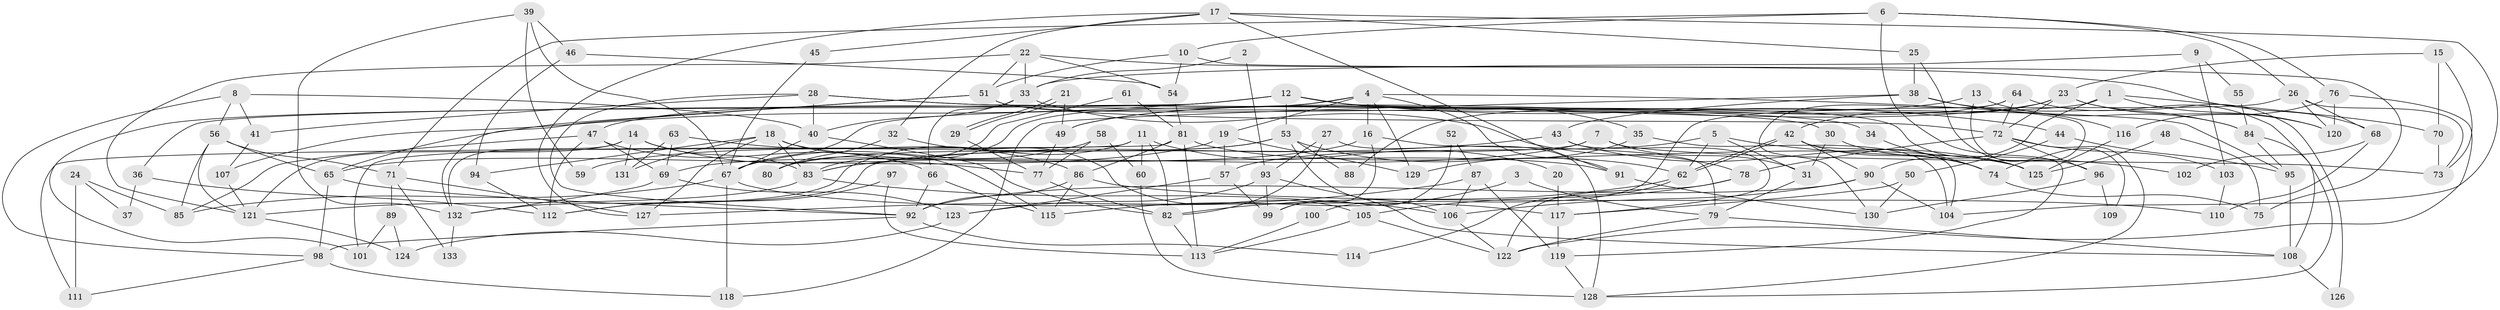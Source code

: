 // Generated by graph-tools (version 1.1) at 2025/02/03/09/25 03:02:02]
// undirected, 133 vertices, 266 edges
graph export_dot {
graph [start="1"]
  node [color=gray90,style=filled];
  1;
  2;
  3;
  4;
  5;
  6;
  7;
  8;
  9;
  10;
  11;
  12;
  13;
  14;
  15;
  16;
  17;
  18;
  19;
  20;
  21;
  22;
  23;
  24;
  25;
  26;
  27;
  28;
  29;
  30;
  31;
  32;
  33;
  34;
  35;
  36;
  37;
  38;
  39;
  40;
  41;
  42;
  43;
  44;
  45;
  46;
  47;
  48;
  49;
  50;
  51;
  52;
  53;
  54;
  55;
  56;
  57;
  58;
  59;
  60;
  61;
  62;
  63;
  64;
  65;
  66;
  67;
  68;
  69;
  70;
  71;
  72;
  73;
  74;
  75;
  76;
  77;
  78;
  79;
  80;
  81;
  82;
  83;
  84;
  85;
  86;
  87;
  88;
  89;
  90;
  91;
  92;
  93;
  94;
  95;
  96;
  97;
  98;
  99;
  100;
  101;
  102;
  103;
  104;
  105;
  106;
  107;
  108;
  109;
  110;
  111;
  112;
  113;
  114;
  115;
  116;
  117;
  118;
  119;
  120;
  121;
  122;
  123;
  124;
  125;
  126;
  127;
  128;
  129;
  130;
  131;
  132;
  133;
  1 -- 90;
  1 -- 67;
  1 -- 70;
  1 -- 120;
  2 -- 33;
  2 -- 93;
  3 -- 115;
  3 -- 79;
  4 -- 74;
  4 -- 19;
  4 -- 16;
  4 -- 47;
  4 -- 83;
  4 -- 91;
  4 -- 129;
  5 -- 31;
  5 -- 62;
  5 -- 57;
  5 -- 102;
  6 -- 71;
  6 -- 10;
  6 -- 26;
  6 -- 76;
  6 -- 119;
  7 -- 73;
  7 -- 83;
  7 -- 31;
  7 -- 112;
  8 -- 56;
  8 -- 40;
  8 -- 41;
  8 -- 98;
  9 -- 33;
  9 -- 103;
  9 -- 55;
  10 -- 51;
  10 -- 54;
  10 -- 75;
  11 -- 132;
  11 -- 60;
  11 -- 20;
  11 -- 82;
  11 -- 101;
  12 -- 107;
  12 -- 35;
  12 -- 36;
  12 -- 44;
  12 -- 53;
  12 -- 95;
  12 -- 101;
  13 -- 49;
  13 -- 84;
  13 -- 109;
  14 -- 83;
  14 -- 121;
  14 -- 77;
  14 -- 131;
  14 -- 132;
  15 -- 23;
  15 -- 70;
  15 -- 73;
  16 -- 79;
  16 -- 69;
  16 -- 99;
  17 -- 104;
  17 -- 91;
  17 -- 25;
  17 -- 32;
  17 -- 45;
  17 -- 127;
  18 -- 131;
  18 -- 115;
  18 -- 83;
  18 -- 91;
  18 -- 94;
  18 -- 127;
  19 -- 65;
  19 -- 57;
  19 -- 129;
  20 -- 117;
  21 -- 29;
  21 -- 29;
  21 -- 49;
  22 -- 51;
  22 -- 121;
  22 -- 33;
  22 -- 54;
  22 -- 68;
  23 -- 72;
  23 -- 120;
  23 -- 42;
  23 -- 49;
  23 -- 126;
  24 -- 111;
  24 -- 85;
  24 -- 37;
  25 -- 38;
  25 -- 96;
  26 -- 120;
  26 -- 68;
  26 -- 73;
  26 -- 100;
  27 -- 82;
  27 -- 128;
  27 -- 93;
  28 -- 92;
  28 -- 40;
  28 -- 30;
  28 -- 34;
  28 -- 41;
  29 -- 77;
  30 -- 31;
  30 -- 74;
  31 -- 79;
  32 -- 105;
  32 -- 80;
  33 -- 40;
  33 -- 66;
  33 -- 78;
  34 -- 74;
  35 -- 129;
  35 -- 104;
  36 -- 112;
  36 -- 37;
  38 -- 118;
  38 -- 43;
  38 -- 84;
  38 -- 116;
  39 -- 132;
  39 -- 46;
  39 -- 59;
  39 -- 67;
  40 -- 82;
  40 -- 67;
  41 -- 107;
  42 -- 62;
  42 -- 62;
  42 -- 74;
  42 -- 90;
  42 -- 104;
  43 -- 125;
  43 -- 83;
  43 -- 117;
  44 -- 95;
  44 -- 50;
  45 -- 67;
  46 -- 94;
  46 -- 54;
  47 -- 69;
  47 -- 66;
  47 -- 85;
  47 -- 112;
  48 -- 75;
  48 -- 125;
  49 -- 77;
  50 -- 117;
  50 -- 130;
  51 -- 132;
  51 -- 65;
  51 -- 72;
  51 -- 125;
  52 -- 99;
  52 -- 87;
  53 -- 106;
  53 -- 59;
  53 -- 62;
  53 -- 80;
  53 -- 88;
  54 -- 81;
  55 -- 84;
  56 -- 65;
  56 -- 121;
  56 -- 71;
  56 -- 85;
  57 -- 99;
  57 -- 123;
  58 -- 77;
  58 -- 67;
  58 -- 60;
  60 -- 128;
  61 -- 81;
  61 -- 80;
  62 -- 82;
  62 -- 114;
  63 -- 69;
  63 -- 86;
  63 -- 131;
  64 -- 130;
  64 -- 72;
  64 -- 88;
  64 -- 108;
  65 -- 92;
  65 -- 98;
  66 -- 92;
  66 -- 115;
  67 -- 85;
  67 -- 117;
  67 -- 118;
  68 -- 102;
  68 -- 110;
  69 -- 123;
  69 -- 132;
  70 -- 73;
  71 -- 127;
  71 -- 89;
  71 -- 133;
  72 -- 96;
  72 -- 78;
  72 -- 103;
  72 -- 128;
  74 -- 75;
  76 -- 122;
  76 -- 116;
  76 -- 120;
  77 -- 82;
  78 -- 105;
  78 -- 122;
  79 -- 108;
  79 -- 122;
  81 -- 113;
  81 -- 125;
  81 -- 86;
  81 -- 111;
  82 -- 113;
  83 -- 106;
  83 -- 121;
  84 -- 128;
  84 -- 95;
  86 -- 92;
  86 -- 110;
  86 -- 115;
  87 -- 119;
  87 -- 127;
  87 -- 106;
  89 -- 101;
  89 -- 124;
  90 -- 106;
  90 -- 92;
  90 -- 104;
  91 -- 130;
  92 -- 98;
  92 -- 114;
  93 -- 108;
  93 -- 99;
  93 -- 123;
  94 -- 112;
  95 -- 108;
  96 -- 130;
  96 -- 109;
  97 -- 113;
  97 -- 112;
  98 -- 111;
  98 -- 118;
  100 -- 113;
  103 -- 110;
  105 -- 122;
  105 -- 113;
  106 -- 122;
  107 -- 121;
  108 -- 126;
  116 -- 125;
  117 -- 119;
  119 -- 128;
  121 -- 124;
  123 -- 124;
  132 -- 133;
}
